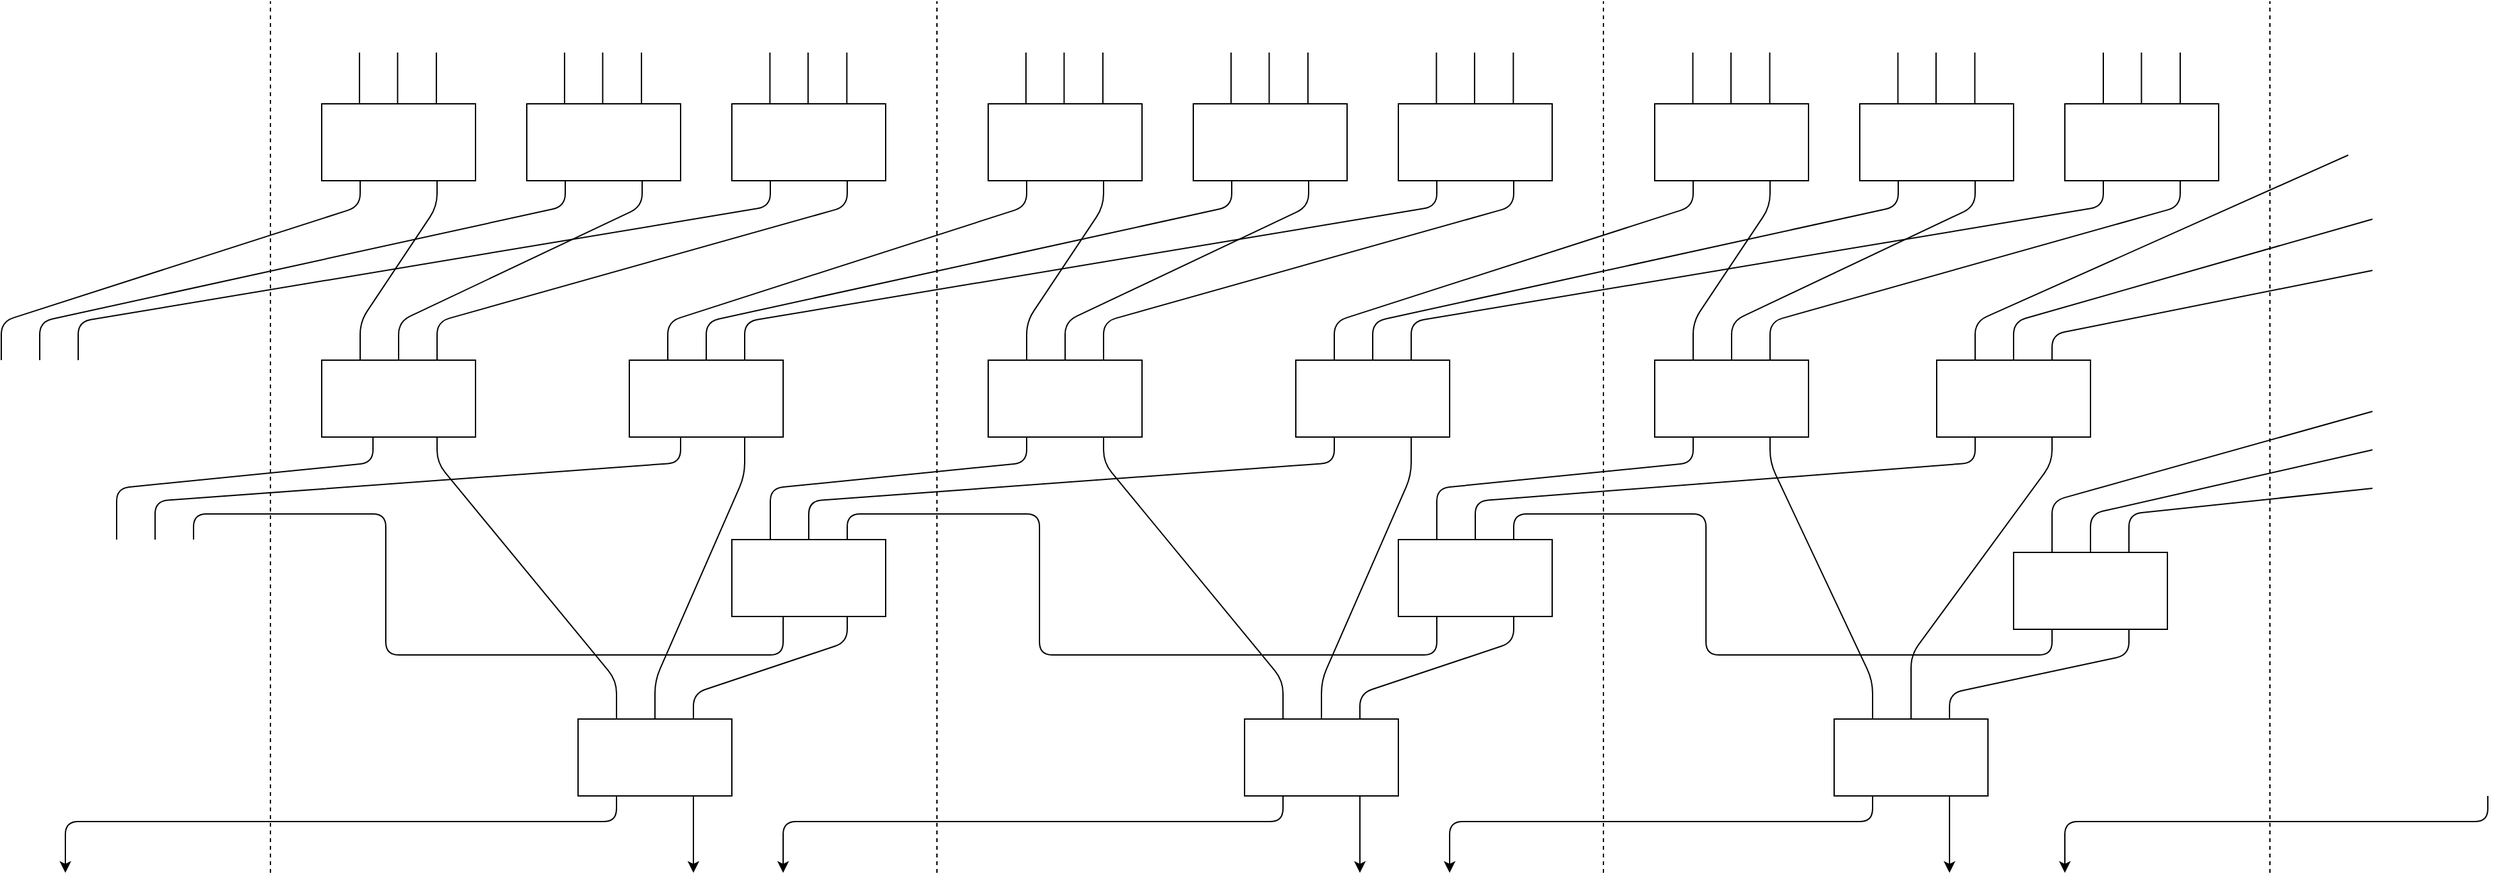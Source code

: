<mxfile version="12.9.14" type="github">
  <diagram id="b7eLqLj3EvKyhnpj8nZf" name="Page-1">
    <mxGraphModel dx="3122" dy="728" grid="1" gridSize="10" guides="1" tooltips="1" connect="1" arrows="1" fold="1" page="1" pageScale="1" pageWidth="850" pageHeight="1100" math="0" shadow="0">
      <root>
        <mxCell id="0" />
        <mxCell id="1" parent="0" />
        <mxCell id="1DGMJrVgc7je8S7qsRIU-1" value="" style="rounded=0;whiteSpace=wrap;html=1;fontSize=19;" parent="1" vertex="1">
          <mxGeometry x="560" y="280" width="120" height="60" as="geometry" />
        </mxCell>
        <mxCell id="1DGMJrVgc7je8S7qsRIU-2" value="" style="rounded=0;whiteSpace=wrap;html=1;fontSize=19;" parent="1" vertex="1">
          <mxGeometry x="400" y="280" width="120" height="60" as="geometry" />
        </mxCell>
        <mxCell id="1DGMJrVgc7je8S7qsRIU-3" value="" style="rounded=0;whiteSpace=wrap;html=1;fontSize=19;" parent="1" vertex="1">
          <mxGeometry x="240" y="280" width="120" height="60" as="geometry" />
        </mxCell>
        <mxCell id="1DGMJrVgc7je8S7qsRIU-4" value="" style="endArrow=none;dashed=1;html=1;" parent="1" edge="1">
          <mxGeometry width="50" height="50" relative="1" as="geometry">
            <mxPoint x="200" y="880" as="sourcePoint" />
            <mxPoint x="200" y="200" as="targetPoint" />
          </mxGeometry>
        </mxCell>
        <mxCell id="1DGMJrVgc7je8S7qsRIU-8" value="" style="rounded=0;whiteSpace=wrap;html=1;fontSize=19;" parent="1" vertex="1">
          <mxGeometry x="40" y="280" width="120" height="60" as="geometry" />
        </mxCell>
        <mxCell id="1DGMJrVgc7je8S7qsRIU-9" value="" style="rounded=0;whiteSpace=wrap;html=1;fontSize=19;" parent="1" vertex="1">
          <mxGeometry x="-120" y="280" width="120" height="60" as="geometry" />
        </mxCell>
        <mxCell id="1DGMJrVgc7je8S7qsRIU-10" value="" style="rounded=0;whiteSpace=wrap;html=1;fontSize=19;" parent="1" vertex="1">
          <mxGeometry x="-280" y="280" width="120" height="60" as="geometry" />
        </mxCell>
        <mxCell id="1DGMJrVgc7je8S7qsRIU-11" value="" style="endArrow=none;dashed=1;html=1;" parent="1" edge="1">
          <mxGeometry width="50" height="50" relative="1" as="geometry">
            <mxPoint x="-320" y="880" as="sourcePoint" />
            <mxPoint x="-320" y="200" as="targetPoint" />
          </mxGeometry>
        </mxCell>
        <mxCell id="1DGMJrVgc7je8S7qsRIU-12" value="" style="rounded=0;whiteSpace=wrap;html=1;fontSize=19;" parent="1" vertex="1">
          <mxGeometry x="-480" y="280" width="120" height="60" as="geometry" />
        </mxCell>
        <mxCell id="1DGMJrVgc7je8S7qsRIU-13" value="" style="rounded=0;whiteSpace=wrap;html=1;fontSize=19;" parent="1" vertex="1">
          <mxGeometry x="-640" y="280" width="120" height="60" as="geometry" />
        </mxCell>
        <mxCell id="1DGMJrVgc7je8S7qsRIU-14" value="" style="rounded=0;whiteSpace=wrap;html=1;fontSize=19;" parent="1" vertex="1">
          <mxGeometry x="-800" y="280" width="120" height="60" as="geometry" />
        </mxCell>
        <mxCell id="1DGMJrVgc7je8S7qsRIU-15" value="" style="endArrow=none;html=1;exitX=0.75;exitY=0;exitDx=0;exitDy=0;" parent="1" source="1DGMJrVgc7je8S7qsRIU-1" edge="1">
          <mxGeometry width="50" height="50" relative="1" as="geometry">
            <mxPoint x="660" y="270" as="sourcePoint" />
            <mxPoint x="650" y="240" as="targetPoint" />
          </mxGeometry>
        </mxCell>
        <mxCell id="1DGMJrVgc7je8S7qsRIU-16" value="" style="endArrow=none;html=1;exitX=0.75;exitY=0;exitDx=0;exitDy=0;" parent="1" edge="1">
          <mxGeometry width="50" height="50" relative="1" as="geometry">
            <mxPoint x="619.76" y="280" as="sourcePoint" />
            <mxPoint x="619.76" y="240" as="targetPoint" />
          </mxGeometry>
        </mxCell>
        <mxCell id="1DGMJrVgc7je8S7qsRIU-17" value="" style="endArrow=none;html=1;exitX=0.75;exitY=0;exitDx=0;exitDy=0;" parent="1" edge="1">
          <mxGeometry width="50" height="50" relative="1" as="geometry">
            <mxPoint x="590.0" y="280" as="sourcePoint" />
            <mxPoint x="590.0" y="240" as="targetPoint" />
          </mxGeometry>
        </mxCell>
        <mxCell id="1DGMJrVgc7je8S7qsRIU-18" value="" style="endArrow=none;html=1;exitX=0.75;exitY=0;exitDx=0;exitDy=0;" parent="1" edge="1">
          <mxGeometry width="50" height="50" relative="1" as="geometry">
            <mxPoint x="489.76" y="280" as="sourcePoint" />
            <mxPoint x="489.76" y="240" as="targetPoint" />
          </mxGeometry>
        </mxCell>
        <mxCell id="1DGMJrVgc7je8S7qsRIU-19" value="" style="endArrow=none;html=1;exitX=0.75;exitY=0;exitDx=0;exitDy=0;" parent="1" edge="1">
          <mxGeometry width="50" height="50" relative="1" as="geometry">
            <mxPoint x="459.52" y="280" as="sourcePoint" />
            <mxPoint x="459.52" y="240" as="targetPoint" />
          </mxGeometry>
        </mxCell>
        <mxCell id="1DGMJrVgc7je8S7qsRIU-20" value="" style="endArrow=none;html=1;exitX=0.75;exitY=0;exitDx=0;exitDy=0;" parent="1" edge="1">
          <mxGeometry width="50" height="50" relative="1" as="geometry">
            <mxPoint x="429.76" y="280" as="sourcePoint" />
            <mxPoint x="429.76" y="240" as="targetPoint" />
          </mxGeometry>
        </mxCell>
        <mxCell id="1DGMJrVgc7je8S7qsRIU-21" value="" style="endArrow=none;html=1;exitX=0.75;exitY=0;exitDx=0;exitDy=0;" parent="1" edge="1">
          <mxGeometry width="50" height="50" relative="1" as="geometry">
            <mxPoint x="329.76" y="280" as="sourcePoint" />
            <mxPoint x="329.76" y="240" as="targetPoint" />
          </mxGeometry>
        </mxCell>
        <mxCell id="1DGMJrVgc7je8S7qsRIU-22" value="" style="endArrow=none;html=1;exitX=0.75;exitY=0;exitDx=0;exitDy=0;" parent="1" edge="1">
          <mxGeometry width="50" height="50" relative="1" as="geometry">
            <mxPoint x="299.52" y="280" as="sourcePoint" />
            <mxPoint x="299.52" y="240" as="targetPoint" />
          </mxGeometry>
        </mxCell>
        <mxCell id="1DGMJrVgc7je8S7qsRIU-23" value="" style="endArrow=none;html=1;exitX=0.75;exitY=0;exitDx=0;exitDy=0;" parent="1" edge="1">
          <mxGeometry width="50" height="50" relative="1" as="geometry">
            <mxPoint x="269.76" y="280" as="sourcePoint" />
            <mxPoint x="269.76" y="240" as="targetPoint" />
          </mxGeometry>
        </mxCell>
        <mxCell id="1DGMJrVgc7je8S7qsRIU-24" value="" style="endArrow=none;html=1;exitX=0.75;exitY=0;exitDx=0;exitDy=0;" parent="1" edge="1">
          <mxGeometry width="50" height="50" relative="1" as="geometry">
            <mxPoint x="129.7" y="280.0" as="sourcePoint" />
            <mxPoint x="129.7" y="240" as="targetPoint" />
          </mxGeometry>
        </mxCell>
        <mxCell id="1DGMJrVgc7je8S7qsRIU-25" value="" style="endArrow=none;html=1;exitX=0.75;exitY=0;exitDx=0;exitDy=0;" parent="1" edge="1">
          <mxGeometry width="50" height="50" relative="1" as="geometry">
            <mxPoint x="99.46" y="280.0" as="sourcePoint" />
            <mxPoint x="99.46" y="240" as="targetPoint" />
          </mxGeometry>
        </mxCell>
        <mxCell id="1DGMJrVgc7je8S7qsRIU-26" value="" style="endArrow=none;html=1;exitX=0.75;exitY=0;exitDx=0;exitDy=0;" parent="1" edge="1">
          <mxGeometry width="50" height="50" relative="1" as="geometry">
            <mxPoint x="69.7" y="280.0" as="sourcePoint" />
            <mxPoint x="69.7" y="240" as="targetPoint" />
          </mxGeometry>
        </mxCell>
        <mxCell id="1DGMJrVgc7je8S7qsRIU-27" value="" style="endArrow=none;html=1;exitX=0.75;exitY=0;exitDx=0;exitDy=0;" parent="1" edge="1">
          <mxGeometry width="50" height="50" relative="1" as="geometry">
            <mxPoint x="-30.54" y="280.0" as="sourcePoint" />
            <mxPoint x="-30.54" y="240" as="targetPoint" />
          </mxGeometry>
        </mxCell>
        <mxCell id="1DGMJrVgc7je8S7qsRIU-28" value="" style="endArrow=none;html=1;exitX=0.75;exitY=0;exitDx=0;exitDy=0;" parent="1" edge="1">
          <mxGeometry width="50" height="50" relative="1" as="geometry">
            <mxPoint x="-60.78" y="280.0" as="sourcePoint" />
            <mxPoint x="-60.78" y="240" as="targetPoint" />
          </mxGeometry>
        </mxCell>
        <mxCell id="1DGMJrVgc7je8S7qsRIU-29" value="" style="endArrow=none;html=1;exitX=0.75;exitY=0;exitDx=0;exitDy=0;" parent="1" edge="1">
          <mxGeometry width="50" height="50" relative="1" as="geometry">
            <mxPoint x="-90.54" y="280.0" as="sourcePoint" />
            <mxPoint x="-90.54" y="240" as="targetPoint" />
          </mxGeometry>
        </mxCell>
        <mxCell id="1DGMJrVgc7je8S7qsRIU-30" value="" style="endArrow=none;html=1;exitX=0.75;exitY=0;exitDx=0;exitDy=0;" parent="1" edge="1">
          <mxGeometry width="50" height="50" relative="1" as="geometry">
            <mxPoint x="-190.54" y="280.0" as="sourcePoint" />
            <mxPoint x="-190.54" y="240" as="targetPoint" />
          </mxGeometry>
        </mxCell>
        <mxCell id="1DGMJrVgc7je8S7qsRIU-31" value="" style="endArrow=none;html=1;exitX=0.75;exitY=0;exitDx=0;exitDy=0;" parent="1" edge="1">
          <mxGeometry width="50" height="50" relative="1" as="geometry">
            <mxPoint x="-220.78" y="280.0" as="sourcePoint" />
            <mxPoint x="-220.78" y="240" as="targetPoint" />
          </mxGeometry>
        </mxCell>
        <mxCell id="1DGMJrVgc7je8S7qsRIU-32" value="" style="endArrow=none;html=1;exitX=0.75;exitY=0;exitDx=0;exitDy=0;" parent="1" edge="1">
          <mxGeometry width="50" height="50" relative="1" as="geometry">
            <mxPoint x="-250.54" y="280.0" as="sourcePoint" />
            <mxPoint x="-250.54" y="240" as="targetPoint" />
          </mxGeometry>
        </mxCell>
        <mxCell id="1DGMJrVgc7je8S7qsRIU-33" value="" style="endArrow=none;html=1;exitX=0.75;exitY=0;exitDx=0;exitDy=0;" parent="1" edge="1">
          <mxGeometry width="50" height="50" relative="1" as="geometry">
            <mxPoint x="-390.3" y="280.0" as="sourcePoint" />
            <mxPoint x="-390.3" y="240" as="targetPoint" />
          </mxGeometry>
        </mxCell>
        <mxCell id="1DGMJrVgc7je8S7qsRIU-34" value="" style="endArrow=none;html=1;exitX=0.75;exitY=0;exitDx=0;exitDy=0;" parent="1" edge="1">
          <mxGeometry width="50" height="50" relative="1" as="geometry">
            <mxPoint x="-420.54" y="280.0" as="sourcePoint" />
            <mxPoint x="-420.54" y="240" as="targetPoint" />
          </mxGeometry>
        </mxCell>
        <mxCell id="1DGMJrVgc7je8S7qsRIU-35" value="" style="endArrow=none;html=1;exitX=0.75;exitY=0;exitDx=0;exitDy=0;" parent="1" edge="1">
          <mxGeometry width="50" height="50" relative="1" as="geometry">
            <mxPoint x="-450.3" y="280.0" as="sourcePoint" />
            <mxPoint x="-450.3" y="240" as="targetPoint" />
          </mxGeometry>
        </mxCell>
        <mxCell id="1DGMJrVgc7je8S7qsRIU-36" value="" style="endArrow=none;html=1;exitX=0.75;exitY=0;exitDx=0;exitDy=0;" parent="1" edge="1">
          <mxGeometry width="50" height="50" relative="1" as="geometry">
            <mxPoint x="-550.54" y="280.0" as="sourcePoint" />
            <mxPoint x="-550.54" y="240" as="targetPoint" />
          </mxGeometry>
        </mxCell>
        <mxCell id="1DGMJrVgc7je8S7qsRIU-37" value="" style="endArrow=none;html=1;exitX=0.75;exitY=0;exitDx=0;exitDy=0;" parent="1" edge="1">
          <mxGeometry width="50" height="50" relative="1" as="geometry">
            <mxPoint x="-580.78" y="280.0" as="sourcePoint" />
            <mxPoint x="-580.78" y="240" as="targetPoint" />
          </mxGeometry>
        </mxCell>
        <mxCell id="1DGMJrVgc7je8S7qsRIU-38" value="" style="endArrow=none;html=1;exitX=0.75;exitY=0;exitDx=0;exitDy=0;" parent="1" edge="1">
          <mxGeometry width="50" height="50" relative="1" as="geometry">
            <mxPoint x="-610.54" y="280.0" as="sourcePoint" />
            <mxPoint x="-610.54" y="240" as="targetPoint" />
          </mxGeometry>
        </mxCell>
        <mxCell id="1DGMJrVgc7je8S7qsRIU-39" value="" style="endArrow=none;html=1;exitX=0.75;exitY=0;exitDx=0;exitDy=0;" parent="1" edge="1">
          <mxGeometry width="50" height="50" relative="1" as="geometry">
            <mxPoint x="-710.54" y="280.0" as="sourcePoint" />
            <mxPoint x="-710.54" y="240" as="targetPoint" />
          </mxGeometry>
        </mxCell>
        <mxCell id="1DGMJrVgc7je8S7qsRIU-40" value="" style="endArrow=none;html=1;exitX=0.75;exitY=0;exitDx=0;exitDy=0;" parent="1" edge="1">
          <mxGeometry width="50" height="50" relative="1" as="geometry">
            <mxPoint x="-740.78" y="280.0" as="sourcePoint" />
            <mxPoint x="-740.78" y="240" as="targetPoint" />
          </mxGeometry>
        </mxCell>
        <mxCell id="1DGMJrVgc7je8S7qsRIU-41" value="" style="endArrow=none;html=1;exitX=0.75;exitY=0;exitDx=0;exitDy=0;" parent="1" edge="1">
          <mxGeometry width="50" height="50" relative="1" as="geometry">
            <mxPoint x="-770.54" y="280.0" as="sourcePoint" />
            <mxPoint x="-770.54" y="240" as="targetPoint" />
          </mxGeometry>
        </mxCell>
        <mxCell id="1DGMJrVgc7je8S7qsRIU-42" value="" style="rounded=0;whiteSpace=wrap;html=1;" parent="1" vertex="1">
          <mxGeometry x="40" y="620" width="120" height="60" as="geometry" />
        </mxCell>
        <mxCell id="1DGMJrVgc7je8S7qsRIU-43" value="" style="rounded=0;whiteSpace=wrap;html=1;" parent="1" vertex="1">
          <mxGeometry x="-40" y="480" width="120" height="60" as="geometry" />
        </mxCell>
        <mxCell id="1DGMJrVgc7je8S7qsRIU-44" value="" style="rounded=0;whiteSpace=wrap;html=1;" parent="1" vertex="1">
          <mxGeometry x="-280" y="480" width="120" height="60" as="geometry" />
        </mxCell>
        <mxCell id="1DGMJrVgc7je8S7qsRIU-45" value="" style="endArrow=none;html=1;entryX=0.75;entryY=1;entryDx=0;entryDy=0;exitX=0.75;exitY=0;exitDx=0;exitDy=0;comic=0;shadow=0;strokeColor=#000000;" parent="1" source="1DGMJrVgc7je8S7qsRIU-44" target="1DGMJrVgc7je8S7qsRIU-8" edge="1">
          <mxGeometry width="50" height="50" relative="1" as="geometry">
            <mxPoint x="90" y="410" as="sourcePoint" />
            <mxPoint x="140" y="360" as="targetPoint" />
            <Array as="points">
              <mxPoint x="-190" y="450" />
              <mxPoint x="130" y="360" />
            </Array>
          </mxGeometry>
        </mxCell>
        <mxCell id="1DGMJrVgc7je8S7qsRIU-46" value="" style="endArrow=none;html=1;entryX=0.75;entryY=1;entryDx=0;entryDy=0;exitX=0.5;exitY=0;exitDx=0;exitDy=0;comic=0;shadow=0;strokeColor=#000000;" parent="1" source="1DGMJrVgc7je8S7qsRIU-44" target="1DGMJrVgc7je8S7qsRIU-9" edge="1">
          <mxGeometry width="50" height="50" relative="1" as="geometry">
            <mxPoint x="-120" y="420" as="sourcePoint" />
            <mxPoint x="-70" y="370" as="targetPoint" />
            <Array as="points">
              <mxPoint x="-220" y="450" />
              <mxPoint x="-30" y="360" />
            </Array>
          </mxGeometry>
        </mxCell>
        <mxCell id="1DGMJrVgc7je8S7qsRIU-47" value="" style="endArrow=none;html=1;entryX=0.75;entryY=1;entryDx=0;entryDy=0;exitX=0.25;exitY=0;exitDx=0;exitDy=0;comic=0;shadow=0;strokeColor=#000000;" parent="1" source="1DGMJrVgc7je8S7qsRIU-44" target="1DGMJrVgc7je8S7qsRIU-10" edge="1">
          <mxGeometry width="50" height="50" relative="1" as="geometry">
            <mxPoint x="-250" y="480" as="sourcePoint" />
            <mxPoint x="-200" y="430" as="targetPoint" />
            <Array as="points">
              <mxPoint x="-250" y="450" />
              <mxPoint x="-190" y="360" />
            </Array>
          </mxGeometry>
        </mxCell>
        <mxCell id="1DGMJrVgc7je8S7qsRIU-49" value="" style="endArrow=none;html=1;shadow=0;strokeColor=#000000;exitX=0.25;exitY=0;exitDx=0;exitDy=0;entryX=0.25;entryY=1;entryDx=0;entryDy=0;" parent="1" source="1DGMJrVgc7je8S7qsRIU-43" target="1DGMJrVgc7je8S7qsRIU-3" edge="1">
          <mxGeometry width="50" height="50" relative="1" as="geometry">
            <mxPoint x="340" y="510" as="sourcePoint" />
            <mxPoint x="390" y="460" as="targetPoint" />
            <Array as="points">
              <mxPoint x="-10" y="450" />
              <mxPoint x="270" y="360" />
            </Array>
          </mxGeometry>
        </mxCell>
        <mxCell id="1DGMJrVgc7je8S7qsRIU-50" value="" style="endArrow=none;html=1;shadow=0;strokeColor=#000000;entryX=0.25;entryY=1;entryDx=0;entryDy=0;exitX=0.5;exitY=0;exitDx=0;exitDy=0;" parent="1" source="1DGMJrVgc7je8S7qsRIU-43" target="1DGMJrVgc7je8S7qsRIU-2" edge="1">
          <mxGeometry width="50" height="50" relative="1" as="geometry">
            <mxPoint x="350" y="520" as="sourcePoint" />
            <mxPoint x="400" y="470" as="targetPoint" />
            <Array as="points">
              <mxPoint x="20" y="450" />
              <mxPoint x="430" y="360" />
            </Array>
          </mxGeometry>
        </mxCell>
        <mxCell id="1DGMJrVgc7je8S7qsRIU-51" value="" style="endArrow=none;html=1;shadow=0;strokeColor=#000000;entryX=0.25;entryY=1;entryDx=0;entryDy=0;exitX=0.75;exitY=0;exitDx=0;exitDy=0;" parent="1" source="1DGMJrVgc7je8S7qsRIU-43" target="1DGMJrVgc7je8S7qsRIU-1" edge="1">
          <mxGeometry width="50" height="50" relative="1" as="geometry">
            <mxPoint x="360" y="530" as="sourcePoint" />
            <mxPoint x="410" y="480" as="targetPoint" />
            <Array as="points">
              <mxPoint x="50" y="450" />
              <mxPoint x="590" y="360" />
            </Array>
          </mxGeometry>
        </mxCell>
        <mxCell id="1DGMJrVgc7je8S7qsRIU-52" value="" style="rounded=0;whiteSpace=wrap;html=1;" parent="1" vertex="1">
          <mxGeometry x="520" y="630" width="120" height="60" as="geometry" />
        </mxCell>
        <mxCell id="1DGMJrVgc7je8S7qsRIU-53" value="" style="rounded=0;whiteSpace=wrap;html=1;" parent="1" vertex="1">
          <mxGeometry x="460" y="480" width="120" height="60" as="geometry" />
        </mxCell>
        <mxCell id="1DGMJrVgc7je8S7qsRIU-54" value="" style="rounded=0;whiteSpace=wrap;html=1;" parent="1" vertex="1">
          <mxGeometry x="240" y="480" width="120" height="60" as="geometry" />
        </mxCell>
        <mxCell id="1DGMJrVgc7je8S7qsRIU-55" value="" style="endArrow=none;html=1;shadow=0;strokeColor=#000000;exitX=0.5;exitY=0;exitDx=0;exitDy=0;entryX=0.25;entryY=1;entryDx=0;entryDy=0;" parent="1" source="1DGMJrVgc7je8S7qsRIU-42" target="1DGMJrVgc7je8S7qsRIU-53" edge="1">
          <mxGeometry width="50" height="50" relative="1" as="geometry">
            <mxPoint x="370" y="600" as="sourcePoint" />
            <mxPoint x="280" y="510" as="targetPoint" />
            <Array as="points">
              <mxPoint x="100" y="590" />
              <mxPoint x="490" y="560" />
            </Array>
          </mxGeometry>
        </mxCell>
        <mxCell id="1DGMJrVgc7je8S7qsRIU-56" value="" style="endArrow=none;html=1;shadow=0;strokeColor=#000000;exitX=0.75;exitY=0;exitDx=0;exitDy=0;entryX=0.25;entryY=1;entryDx=0;entryDy=0;" parent="1" source="1DGMJrVgc7je8S7qsRIU-42" target="1DGMJrVgc7je8S7qsRIU-52" edge="1">
          <mxGeometry width="50" height="50" relative="1" as="geometry">
            <mxPoint x="360" y="660" as="sourcePoint" />
            <mxPoint x="330" y="560" as="targetPoint" />
            <Array as="points">
              <mxPoint x="130" y="600" />
              <mxPoint x="280" y="600" />
              <mxPoint x="280" y="710" />
              <mxPoint x="550" y="710" />
            </Array>
          </mxGeometry>
        </mxCell>
        <mxCell id="1DGMJrVgc7je8S7qsRIU-57" value="" style="endArrow=none;html=1;shadow=0;strokeColor=#000000;exitX=0.25;exitY=0;exitDx=0;exitDy=0;entryX=0.25;entryY=1;entryDx=0;entryDy=0;" parent="1" source="1DGMJrVgc7je8S7qsRIU-42" target="1DGMJrVgc7je8S7qsRIU-54" edge="1">
          <mxGeometry width="50" height="50" relative="1" as="geometry">
            <mxPoint x="110" y="600" as="sourcePoint" />
            <mxPoint x="240" y="490" as="targetPoint" />
            <Array as="points">
              <mxPoint x="70" y="580" />
              <mxPoint x="270" y="560" />
            </Array>
          </mxGeometry>
        </mxCell>
        <mxCell id="1DGMJrVgc7je8S7qsRIU-58" value="" style="rounded=0;whiteSpace=wrap;html=1;" parent="1" vertex="1">
          <mxGeometry x="-80" y="760" width="120" height="60" as="geometry" />
        </mxCell>
        <mxCell id="1DGMJrVgc7je8S7qsRIU-59" value="" style="endArrow=none;html=1;shadow=0;strokeColor=#000000;entryX=0.75;entryY=1;entryDx=0;entryDy=0;exitX=0.25;exitY=0;exitDx=0;exitDy=0;" parent="1" source="1DGMJrVgc7je8S7qsRIU-58" target="1DGMJrVgc7je8S7qsRIU-44" edge="1">
          <mxGeometry width="50" height="50" relative="1" as="geometry">
            <mxPoint x="-240" y="700" as="sourcePoint" />
            <mxPoint x="-190" y="650" as="targetPoint" />
            <Array as="points">
              <mxPoint x="-50" y="730" />
              <mxPoint x="-190" y="560" />
            </Array>
          </mxGeometry>
        </mxCell>
        <mxCell id="1DGMJrVgc7je8S7qsRIU-60" value="" style="endArrow=none;html=1;shadow=0;strokeColor=#000000;exitX=0.5;exitY=0;exitDx=0;exitDy=0;entryX=0.75;entryY=1;entryDx=0;entryDy=0;" parent="1" source="1DGMJrVgc7je8S7qsRIU-58" target="1DGMJrVgc7je8S7qsRIU-43" edge="1">
          <mxGeometry width="50" height="50" relative="1" as="geometry">
            <mxPoint x="-100" y="700" as="sourcePoint" />
            <mxPoint x="-50" y="650" as="targetPoint" />
            <Array as="points">
              <mxPoint x="-20" y="730" />
              <mxPoint x="50" y="570" />
            </Array>
          </mxGeometry>
        </mxCell>
        <mxCell id="1DGMJrVgc7je8S7qsRIU-61" value="" style="endArrow=none;html=1;shadow=0;strokeColor=#000000;exitX=0.75;exitY=0;exitDx=0;exitDy=0;entryX=0.75;entryY=1;entryDx=0;entryDy=0;" parent="1" source="1DGMJrVgc7je8S7qsRIU-58" target="1DGMJrVgc7je8S7qsRIU-42" edge="1">
          <mxGeometry width="50" height="50" relative="1" as="geometry">
            <mxPoint x="20" y="750" as="sourcePoint" />
            <mxPoint x="70" y="700" as="targetPoint" />
            <Array as="points">
              <mxPoint x="10" y="740" />
              <mxPoint x="130" y="700" />
            </Array>
          </mxGeometry>
        </mxCell>
        <mxCell id="1DGMJrVgc7je8S7qsRIU-62" value="" style="rounded=0;whiteSpace=wrap;html=1;" parent="1" vertex="1">
          <mxGeometry x="380" y="760" width="120" height="60" as="geometry" />
        </mxCell>
        <mxCell id="1DGMJrVgc7je8S7qsRIU-64" value="" style="endArrow=none;html=1;shadow=0;strokeColor=#000000;entryX=0.75;entryY=1;entryDx=0;entryDy=0;exitX=0.75;exitY=0;exitDx=0;exitDy=0;" parent="1" source="1DGMJrVgc7je8S7qsRIU-62" target="1DGMJrVgc7je8S7qsRIU-52" edge="1">
          <mxGeometry width="50" height="50" relative="1" as="geometry">
            <mxPoint x="530" y="770" as="sourcePoint" />
            <mxPoint x="580" y="720" as="targetPoint" />
            <Array as="points">
              <mxPoint x="470" y="740" />
              <mxPoint x="610" y="710" />
            </Array>
          </mxGeometry>
        </mxCell>
        <mxCell id="1DGMJrVgc7je8S7qsRIU-65" value="" style="endArrow=none;html=1;shadow=0;strokeColor=#000000;exitX=0.5;exitY=0;exitDx=0;exitDy=0;entryX=0.75;entryY=1;entryDx=0;entryDy=0;" parent="1" source="1DGMJrVgc7je8S7qsRIU-62" target="1DGMJrVgc7je8S7qsRIU-53" edge="1">
          <mxGeometry width="50" height="50" relative="1" as="geometry">
            <mxPoint x="430" y="740" as="sourcePoint" />
            <mxPoint x="480" y="690" as="targetPoint" />
            <Array as="points">
              <mxPoint x="440" y="710" />
              <mxPoint x="550" y="560" />
            </Array>
          </mxGeometry>
        </mxCell>
        <mxCell id="1DGMJrVgc7je8S7qsRIU-66" value="" style="endArrow=none;html=1;shadow=0;strokeColor=#000000;entryX=0.75;entryY=1;entryDx=0;entryDy=0;exitX=0.25;exitY=0;exitDx=0;exitDy=0;" parent="1" source="1DGMJrVgc7je8S7qsRIU-62" target="1DGMJrVgc7je8S7qsRIU-54" edge="1">
          <mxGeometry width="50" height="50" relative="1" as="geometry">
            <mxPoint x="270" y="720" as="sourcePoint" />
            <mxPoint x="320" y="670" as="targetPoint" />
            <Array as="points">
              <mxPoint x="410" y="730" />
              <mxPoint x="330" y="560" />
            </Array>
          </mxGeometry>
        </mxCell>
        <mxCell id="1DGMJrVgc7je8S7qsRIU-72" value="" style="endArrow=classic;html=1;shadow=0;strokeColor=#000000;exitX=0.75;exitY=1;exitDx=0;exitDy=0;" parent="1" source="1DGMJrVgc7je8S7qsRIU-62" edge="1">
          <mxGeometry width="50" height="50" relative="1" as="geometry">
            <mxPoint x="500" y="900" as="sourcePoint" />
            <mxPoint x="470" y="880" as="targetPoint" />
          </mxGeometry>
        </mxCell>
        <mxCell id="1DGMJrVgc7je8S7qsRIU-73" value="" style="endArrow=classic;html=1;shadow=0;strokeColor=#000000;exitX=0.25;exitY=1;exitDx=0;exitDy=0;" parent="1" source="1DGMJrVgc7je8S7qsRIU-62" edge="1">
          <mxGeometry width="50" height="50" relative="1" as="geometry">
            <mxPoint x="280" y="950" as="sourcePoint" />
            <mxPoint x="80" y="880" as="targetPoint" />
            <Array as="points">
              <mxPoint x="410" y="840" />
              <mxPoint x="80" y="840" />
            </Array>
          </mxGeometry>
        </mxCell>
        <mxCell id="1DGMJrVgc7je8S7qsRIU-74" value="" style="endArrow=classic;html=1;shadow=0;strokeColor=#000000;exitX=0.75;exitY=1;exitDx=0;exitDy=0;" parent="1" source="1DGMJrVgc7je8S7qsRIU-58" edge="1">
          <mxGeometry width="50" height="50" relative="1" as="geometry">
            <mxPoint x="50" y="950" as="sourcePoint" />
            <mxPoint x="10" y="880" as="targetPoint" />
          </mxGeometry>
        </mxCell>
        <mxCell id="1DGMJrVgc7je8S7qsRIU-76" value="" style="endArrow=classic;html=1;shadow=0;strokeColor=#000000;exitX=0.25;exitY=1;exitDx=0;exitDy=0;" parent="1" source="1DGMJrVgc7je8S7qsRIU-58" edge="1">
          <mxGeometry width="50" height="50" relative="1" as="geometry">
            <mxPoint x="-390" y="930" as="sourcePoint" />
            <mxPoint x="-440" y="880" as="targetPoint" />
            <Array as="points">
              <mxPoint x="-50" y="840" />
              <mxPoint x="-440" y="840" />
            </Array>
          </mxGeometry>
        </mxCell>
        <mxCell id="1DGMJrVgc7je8S7qsRIU-78" value="" style="rounded=0;whiteSpace=wrap;html=1;" parent="1" vertex="1">
          <mxGeometry x="-480" y="620" width="120" height="60" as="geometry" />
        </mxCell>
        <mxCell id="1DGMJrVgc7je8S7qsRIU-79" value="" style="rounded=0;whiteSpace=wrap;html=1;" parent="1" vertex="1">
          <mxGeometry x="-560" y="480" width="120" height="60" as="geometry" />
        </mxCell>
        <mxCell id="1DGMJrVgc7je8S7qsRIU-80" value="" style="rounded=0;whiteSpace=wrap;html=1;" parent="1" vertex="1">
          <mxGeometry x="-800" y="480" width="120" height="60" as="geometry" />
        </mxCell>
        <mxCell id="1DGMJrVgc7je8S7qsRIU-81" value="" style="rounded=0;whiteSpace=wrap;html=1;" parent="1" vertex="1">
          <mxGeometry x="-600" y="760" width="120" height="60" as="geometry" />
        </mxCell>
        <mxCell id="1DGMJrVgc7je8S7qsRIU-82" value="" style="endArrow=none;html=1;shadow=0;strokeColor=#000000;entryX=0.75;entryY=1;entryDx=0;entryDy=0;exitX=0.25;exitY=0;exitDx=0;exitDy=0;" parent="1" source="1DGMJrVgc7je8S7qsRIU-81" target="1DGMJrVgc7je8S7qsRIU-80" edge="1">
          <mxGeometry width="50" height="50" relative="1" as="geometry">
            <mxPoint x="-760" y="700" as="sourcePoint" />
            <mxPoint x="-710" y="650" as="targetPoint" />
            <Array as="points">
              <mxPoint x="-570" y="730" />
              <mxPoint x="-710" y="560" />
            </Array>
          </mxGeometry>
        </mxCell>
        <mxCell id="1DGMJrVgc7je8S7qsRIU-83" value="" style="endArrow=none;html=1;shadow=0;strokeColor=#000000;exitX=0.5;exitY=0;exitDx=0;exitDy=0;entryX=0.75;entryY=1;entryDx=0;entryDy=0;" parent="1" source="1DGMJrVgc7je8S7qsRIU-81" target="1DGMJrVgc7je8S7qsRIU-79" edge="1">
          <mxGeometry width="50" height="50" relative="1" as="geometry">
            <mxPoint x="-620" y="700" as="sourcePoint" />
            <mxPoint x="-570" y="650" as="targetPoint" />
            <Array as="points">
              <mxPoint x="-540" y="730" />
              <mxPoint x="-470" y="570" />
            </Array>
          </mxGeometry>
        </mxCell>
        <mxCell id="1DGMJrVgc7je8S7qsRIU-84" value="" style="endArrow=none;html=1;shadow=0;strokeColor=#000000;exitX=0.75;exitY=0;exitDx=0;exitDy=0;entryX=0.75;entryY=1;entryDx=0;entryDy=0;" parent="1" source="1DGMJrVgc7je8S7qsRIU-81" target="1DGMJrVgc7je8S7qsRIU-78" edge="1">
          <mxGeometry width="50" height="50" relative="1" as="geometry">
            <mxPoint x="-500" y="750" as="sourcePoint" />
            <mxPoint x="-450" y="700" as="targetPoint" />
            <Array as="points">
              <mxPoint x="-510" y="740" />
              <mxPoint x="-390" y="700" />
            </Array>
          </mxGeometry>
        </mxCell>
        <mxCell id="1DGMJrVgc7je8S7qsRIU-91" value="" style="endArrow=none;html=1;entryX=0.75;entryY=1;entryDx=0;entryDy=0;exitX=0.75;exitY=0;exitDx=0;exitDy=0;comic=0;shadow=0;strokeColor=#000000;" parent="1" edge="1">
          <mxGeometry width="50" height="50" relative="1" as="geometry">
            <mxPoint x="-710" y="480" as="sourcePoint" />
            <mxPoint x="-390" y="340" as="targetPoint" />
            <Array as="points">
              <mxPoint x="-710" y="450" />
              <mxPoint x="-390" y="360" />
            </Array>
          </mxGeometry>
        </mxCell>
        <mxCell id="1DGMJrVgc7je8S7qsRIU-92" value="" style="endArrow=none;html=1;entryX=0.75;entryY=1;entryDx=0;entryDy=0;exitX=0.5;exitY=0;exitDx=0;exitDy=0;comic=0;shadow=0;strokeColor=#000000;" parent="1" edge="1">
          <mxGeometry width="50" height="50" relative="1" as="geometry">
            <mxPoint x="-740" y="480" as="sourcePoint" />
            <mxPoint x="-550" y="340" as="targetPoint" />
            <Array as="points">
              <mxPoint x="-740" y="450" />
              <mxPoint x="-550" y="360" />
            </Array>
          </mxGeometry>
        </mxCell>
        <mxCell id="1DGMJrVgc7je8S7qsRIU-93" value="" style="endArrow=none;html=1;entryX=0.75;entryY=1;entryDx=0;entryDy=0;exitX=0.25;exitY=0;exitDx=0;exitDy=0;comic=0;shadow=0;strokeColor=#000000;" parent="1" edge="1">
          <mxGeometry width="50" height="50" relative="1" as="geometry">
            <mxPoint x="-770" y="480" as="sourcePoint" />
            <mxPoint x="-710" y="340" as="targetPoint" />
            <Array as="points">
              <mxPoint x="-770" y="450" />
              <mxPoint x="-710" y="360" />
            </Array>
          </mxGeometry>
        </mxCell>
        <mxCell id="1DGMJrVgc7je8S7qsRIU-94" value="" style="endArrow=none;html=1;shadow=0;strokeColor=#000000;exitX=0.25;exitY=0;exitDx=0;exitDy=0;entryX=0.25;entryY=1;entryDx=0;entryDy=0;" parent="1" edge="1">
          <mxGeometry width="50" height="50" relative="1" as="geometry">
            <mxPoint x="-530" y="480" as="sourcePoint" />
            <mxPoint x="-250" y="340" as="targetPoint" />
            <Array as="points">
              <mxPoint x="-530" y="450" />
              <mxPoint x="-250" y="360" />
            </Array>
          </mxGeometry>
        </mxCell>
        <mxCell id="1DGMJrVgc7je8S7qsRIU-95" value="" style="endArrow=none;html=1;shadow=0;strokeColor=#000000;entryX=0.25;entryY=1;entryDx=0;entryDy=0;exitX=0.5;exitY=0;exitDx=0;exitDy=0;" parent="1" edge="1">
          <mxGeometry width="50" height="50" relative="1" as="geometry">
            <mxPoint x="-500" y="480" as="sourcePoint" />
            <mxPoint x="-90" y="340" as="targetPoint" />
            <Array as="points">
              <mxPoint x="-500" y="450" />
              <mxPoint x="-90" y="360" />
            </Array>
          </mxGeometry>
        </mxCell>
        <mxCell id="1DGMJrVgc7je8S7qsRIU-96" value="" style="endArrow=none;html=1;shadow=0;strokeColor=#000000;entryX=0.25;entryY=1;entryDx=0;entryDy=0;exitX=0.75;exitY=0;exitDx=0;exitDy=0;" parent="1" edge="1">
          <mxGeometry width="50" height="50" relative="1" as="geometry">
            <mxPoint x="-470" y="480" as="sourcePoint" />
            <mxPoint x="70" y="340" as="targetPoint" />
            <Array as="points">
              <mxPoint x="-470" y="450" />
              <mxPoint x="70" y="360" />
            </Array>
          </mxGeometry>
        </mxCell>
        <mxCell id="1DGMJrVgc7je8S7qsRIU-97" value="" style="endArrow=none;html=1;shadow=0;strokeColor=#000000;exitX=0.5;exitY=0;exitDx=0;exitDy=0;entryX=0.25;entryY=1;entryDx=0;entryDy=0;" parent="1" edge="1">
          <mxGeometry width="50" height="50" relative="1" as="geometry">
            <mxPoint x="-420" y="620" as="sourcePoint" />
            <mxPoint x="-10" y="540" as="targetPoint" />
            <Array as="points">
              <mxPoint x="-420" y="590" />
              <mxPoint x="-10" y="560" />
            </Array>
          </mxGeometry>
        </mxCell>
        <mxCell id="1DGMJrVgc7je8S7qsRIU-98" value="" style="endArrow=none;html=1;shadow=0;strokeColor=#000000;exitX=0.75;exitY=0;exitDx=0;exitDy=0;entryX=0.25;entryY=1;entryDx=0;entryDy=0;" parent="1" target="1DGMJrVgc7je8S7qsRIU-42" edge="1">
          <mxGeometry width="50" height="50" relative="1" as="geometry">
            <mxPoint x="-390" y="620" as="sourcePoint" />
            <mxPoint x="30" y="690" as="targetPoint" />
            <Array as="points">
              <mxPoint x="-390" y="600" />
              <mxPoint x="-240" y="600" />
              <mxPoint x="-240" y="710" />
              <mxPoint x="70" y="710" />
            </Array>
          </mxGeometry>
        </mxCell>
        <mxCell id="1DGMJrVgc7je8S7qsRIU-99" value="" style="endArrow=none;html=1;shadow=0;strokeColor=#000000;exitX=0.25;exitY=0;exitDx=0;exitDy=0;entryX=0.25;entryY=1;entryDx=0;entryDy=0;" parent="1" edge="1">
          <mxGeometry width="50" height="50" relative="1" as="geometry">
            <mxPoint x="-450" y="620" as="sourcePoint" />
            <mxPoint x="-250" y="540" as="targetPoint" />
            <Array as="points">
              <mxPoint x="-450" y="580" />
              <mxPoint x="-250" y="560" />
            </Array>
          </mxGeometry>
        </mxCell>
        <mxCell id="1DGMJrVgc7je8S7qsRIU-100" value="" style="endArrow=classic;html=1;shadow=0;strokeColor=#000000;exitX=0.75;exitY=1;exitDx=0;exitDy=0;" parent="1" edge="1">
          <mxGeometry width="50" height="50" relative="1" as="geometry">
            <mxPoint x="-510" y="820" as="sourcePoint" />
            <mxPoint x="-510" y="880" as="targetPoint" />
          </mxGeometry>
        </mxCell>
        <mxCell id="1DGMJrVgc7je8S7qsRIU-101" value="" style="endArrow=none;dashed=1;html=1;" parent="1" edge="1">
          <mxGeometry width="50" height="50" relative="1" as="geometry">
            <mxPoint x="-840" y="880" as="sourcePoint" />
            <mxPoint x="-840" y="200" as="targetPoint" />
          </mxGeometry>
        </mxCell>
        <mxCell id="1DGMJrVgc7je8S7qsRIU-102" value="" style="endArrow=none;dashed=1;html=1;" parent="1" edge="1">
          <mxGeometry width="50" height="50" relative="1" as="geometry">
            <mxPoint x="720" y="880" as="sourcePoint" />
            <mxPoint x="720" y="200" as="targetPoint" />
          </mxGeometry>
        </mxCell>
        <mxCell id="1DGMJrVgc7je8S7qsRIU-103" value="" style="endArrow=none;html=1;shadow=0;strokeColor=#000000;exitX=0.5;exitY=0;exitDx=0;exitDy=0;" parent="1" source="1DGMJrVgc7je8S7qsRIU-52" edge="1">
          <mxGeometry width="50" height="50" relative="1" as="geometry">
            <mxPoint x="750" y="600" as="sourcePoint" />
            <mxPoint x="800" y="550" as="targetPoint" />
            <Array as="points">
              <mxPoint x="580" y="600" />
            </Array>
          </mxGeometry>
        </mxCell>
        <mxCell id="1DGMJrVgc7je8S7qsRIU-104" value="" style="endArrow=none;html=1;shadow=0;strokeColor=#000000;exitX=0.75;exitY=0;exitDx=0;exitDy=0;" parent="1" source="1DGMJrVgc7je8S7qsRIU-52" edge="1">
          <mxGeometry width="50" height="50" relative="1" as="geometry">
            <mxPoint x="760" y="690" as="sourcePoint" />
            <mxPoint x="800" y="580" as="targetPoint" />
            <Array as="points">
              <mxPoint x="610" y="600" />
            </Array>
          </mxGeometry>
        </mxCell>
        <mxCell id="1DGMJrVgc7je8S7qsRIU-105" value="" style="endArrow=none;html=1;shadow=0;strokeColor=#000000;exitX=0.25;exitY=0;exitDx=0;exitDy=0;" parent="1" source="1DGMJrVgc7je8S7qsRIU-52" edge="1">
          <mxGeometry width="50" height="50" relative="1" as="geometry">
            <mxPoint x="650" y="570" as="sourcePoint" />
            <mxPoint x="800" y="520" as="targetPoint" />
            <Array as="points">
              <mxPoint x="550" y="590" />
            </Array>
          </mxGeometry>
        </mxCell>
        <mxCell id="1DGMJrVgc7je8S7qsRIU-106" value="" style="endArrow=none;html=1;shadow=0;strokeColor=#000000;exitX=0.75;exitY=0;exitDx=0;exitDy=0;" parent="1" source="1DGMJrVgc7je8S7qsRIU-53" edge="1">
          <mxGeometry width="50" height="50" relative="1" as="geometry">
            <mxPoint x="640" y="480" as="sourcePoint" />
            <mxPoint x="800" y="410" as="targetPoint" />
            <Array as="points">
              <mxPoint x="550" y="460" />
            </Array>
          </mxGeometry>
        </mxCell>
        <mxCell id="1DGMJrVgc7je8S7qsRIU-107" value="" style="endArrow=none;html=1;shadow=0;strokeColor=#000000;exitX=0.5;exitY=0;exitDx=0;exitDy=0;" parent="1" source="1DGMJrVgc7je8S7qsRIU-53" edge="1">
          <mxGeometry width="50" height="50" relative="1" as="geometry">
            <mxPoint x="630" y="460" as="sourcePoint" />
            <mxPoint x="800" y="370" as="targetPoint" />
            <Array as="points">
              <mxPoint x="520" y="450" />
            </Array>
          </mxGeometry>
        </mxCell>
        <mxCell id="1DGMJrVgc7je8S7qsRIU-108" value="" style="endArrow=none;html=1;shadow=0;strokeColor=#000000;exitX=0.25;exitY=0;exitDx=0;exitDy=0;" parent="1" source="1DGMJrVgc7je8S7qsRIU-53" edge="1">
          <mxGeometry width="50" height="50" relative="1" as="geometry">
            <mxPoint x="500" y="460" as="sourcePoint" />
            <mxPoint x="781.143" y="320" as="targetPoint" />
            <Array as="points">
              <mxPoint x="490" y="450" />
            </Array>
          </mxGeometry>
        </mxCell>
        <mxCell id="1DGMJrVgc7je8S7qsRIU-109" value="" style="endArrow=none;html=1;entryX=0.75;entryY=1;entryDx=0;entryDy=0;exitX=0.75;exitY=0;exitDx=0;exitDy=0;comic=0;shadow=0;strokeColor=#000000;" parent="1" edge="1">
          <mxGeometry width="50" height="50" relative="1" as="geometry">
            <mxPoint x="330" y="480" as="sourcePoint" />
            <mxPoint x="650" y="340" as="targetPoint" />
            <Array as="points">
              <mxPoint x="330" y="450" />
              <mxPoint x="650" y="360" />
            </Array>
          </mxGeometry>
        </mxCell>
        <mxCell id="1DGMJrVgc7je8S7qsRIU-110" value="" style="endArrow=none;html=1;entryX=0.75;entryY=1;entryDx=0;entryDy=0;exitX=0.5;exitY=0;exitDx=0;exitDy=0;comic=0;shadow=0;strokeColor=#000000;" parent="1" edge="1">
          <mxGeometry width="50" height="50" relative="1" as="geometry">
            <mxPoint x="300" y="480" as="sourcePoint" />
            <mxPoint x="490" y="340" as="targetPoint" />
            <Array as="points">
              <mxPoint x="300" y="450" />
              <mxPoint x="490" y="360" />
            </Array>
          </mxGeometry>
        </mxCell>
        <mxCell id="1DGMJrVgc7je8S7qsRIU-111" value="" style="endArrow=none;html=1;entryX=0.75;entryY=1;entryDx=0;entryDy=0;exitX=0.25;exitY=0;exitDx=0;exitDy=0;comic=0;shadow=0;strokeColor=#000000;" parent="1" edge="1">
          <mxGeometry width="50" height="50" relative="1" as="geometry">
            <mxPoint x="270" y="480" as="sourcePoint" />
            <mxPoint x="330" y="340" as="targetPoint" />
            <Array as="points">
              <mxPoint x="270" y="450" />
              <mxPoint x="330" y="360" />
            </Array>
          </mxGeometry>
        </mxCell>
        <mxCell id="1DGMJrVgc7je8S7qsRIU-112" value="" style="endArrow=classic;html=1;shadow=0;strokeColor=#000000;exitX=0.25;exitY=1;exitDx=0;exitDy=0;" parent="1" edge="1">
          <mxGeometry width="50" height="50" relative="1" as="geometry">
            <mxPoint x="-570" y="820" as="sourcePoint" />
            <mxPoint x="-1000" y="880" as="targetPoint" />
            <Array as="points">
              <mxPoint x="-570" y="840" />
              <mxPoint x="-1000" y="840" />
            </Array>
          </mxGeometry>
        </mxCell>
        <mxCell id="49JvRgCJEV_ncYPP08---1" value="" style="endArrow=none;html=1;shadow=0;strokeColor=#000000;exitX=0.25;exitY=0;exitDx=0;exitDy=0;entryX=0.25;entryY=1;entryDx=0;entryDy=0;" edge="1" parent="1">
          <mxGeometry width="50" height="50" relative="1" as="geometry">
            <mxPoint x="-1050" y="480" as="sourcePoint" />
            <mxPoint x="-770" y="340" as="targetPoint" />
            <Array as="points">
              <mxPoint x="-1050" y="450" />
              <mxPoint x="-770" y="360" />
            </Array>
          </mxGeometry>
        </mxCell>
        <mxCell id="49JvRgCJEV_ncYPP08---2" value="" style="endArrow=none;html=1;shadow=0;strokeColor=#000000;entryX=0.25;entryY=1;entryDx=0;entryDy=0;exitX=0.5;exitY=0;exitDx=0;exitDy=0;" edge="1" parent="1">
          <mxGeometry width="50" height="50" relative="1" as="geometry">
            <mxPoint x="-1020" y="480" as="sourcePoint" />
            <mxPoint x="-610" y="340" as="targetPoint" />
            <Array as="points">
              <mxPoint x="-1020" y="450" />
              <mxPoint x="-610" y="360" />
            </Array>
          </mxGeometry>
        </mxCell>
        <mxCell id="49JvRgCJEV_ncYPP08---3" value="" style="endArrow=none;html=1;shadow=0;strokeColor=#000000;entryX=0.25;entryY=1;entryDx=0;entryDy=0;exitX=0.75;exitY=0;exitDx=0;exitDy=0;" edge="1" parent="1">
          <mxGeometry width="50" height="50" relative="1" as="geometry">
            <mxPoint x="-990" y="480" as="sourcePoint" />
            <mxPoint x="-450" y="340" as="targetPoint" />
            <Array as="points">
              <mxPoint x="-990" y="450" />
              <mxPoint x="-450" y="360" />
            </Array>
          </mxGeometry>
        </mxCell>
        <mxCell id="49JvRgCJEV_ncYPP08---4" value="" style="endArrow=none;html=1;shadow=0;strokeColor=#000000;exitX=0.5;exitY=0;exitDx=0;exitDy=0;entryX=0.25;entryY=1;entryDx=0;entryDy=0;" edge="1" parent="1">
          <mxGeometry width="50" height="50" relative="1" as="geometry">
            <mxPoint x="-930" y="620" as="sourcePoint" />
            <mxPoint x="-520" y="540" as="targetPoint" />
            <Array as="points">
              <mxPoint x="-930" y="590" />
              <mxPoint x="-520" y="560" />
            </Array>
          </mxGeometry>
        </mxCell>
        <mxCell id="49JvRgCJEV_ncYPP08---5" value="" style="endArrow=none;html=1;shadow=0;strokeColor=#000000;exitX=0.75;exitY=0;exitDx=0;exitDy=0;entryX=0.25;entryY=1;entryDx=0;entryDy=0;" edge="1" parent="1">
          <mxGeometry width="50" height="50" relative="1" as="geometry">
            <mxPoint x="-900" y="620" as="sourcePoint" />
            <mxPoint x="-440" y="680" as="targetPoint" />
            <Array as="points">
              <mxPoint x="-900" y="600" />
              <mxPoint x="-750" y="600" />
              <mxPoint x="-750" y="710" />
              <mxPoint x="-440" y="710" />
            </Array>
          </mxGeometry>
        </mxCell>
        <mxCell id="49JvRgCJEV_ncYPP08---6" value="" style="endArrow=none;html=1;shadow=0;strokeColor=#000000;exitX=0.25;exitY=0;exitDx=0;exitDy=0;entryX=0.25;entryY=1;entryDx=0;entryDy=0;" edge="1" parent="1">
          <mxGeometry width="50" height="50" relative="1" as="geometry">
            <mxPoint x="-960" y="620" as="sourcePoint" />
            <mxPoint x="-760" y="540" as="targetPoint" />
            <Array as="points">
              <mxPoint x="-960" y="580" />
              <mxPoint x="-760" y="560" />
            </Array>
          </mxGeometry>
        </mxCell>
        <mxCell id="49JvRgCJEV_ncYPP08---7" value="" style="endArrow=classic;html=1;shadow=0;strokeColor=#000000;exitX=0.25;exitY=1;exitDx=0;exitDy=0;" edge="1" parent="1">
          <mxGeometry width="50" height="50" relative="1" as="geometry">
            <mxPoint x="890" y="820" as="sourcePoint" />
            <mxPoint x="560" y="880" as="targetPoint" />
            <Array as="points">
              <mxPoint x="890" y="840" />
              <mxPoint x="560" y="840" />
            </Array>
          </mxGeometry>
        </mxCell>
      </root>
    </mxGraphModel>
  </diagram>
</mxfile>
